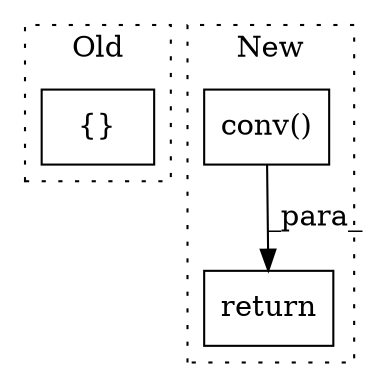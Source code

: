 digraph G {
subgraph cluster0 {
1 [label="{}" a="59" s="3186,3261" l="1,0" shape="box"];
label = "Old";
style="dotted";
}
subgraph cluster1 {
2 [label="conv()" a="75" s="3199,3210" l="10,1" shape="box"];
3 [label="return" a="93" s="3221" l="7" shape="box"];
label = "New";
style="dotted";
}
2 -> 3 [label="_para_"];
}
